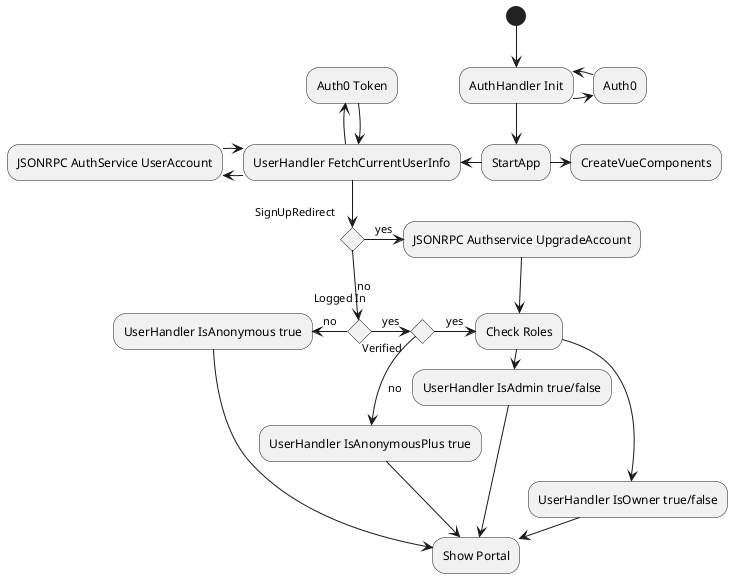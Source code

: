 @startuml Relays
(*) --> "AuthHandler Init"
"AuthHandler Init" -> "Auth0"
"AuthHandler Init" --> "StartApp"
"Auth0" -> "AuthHandler Init"
"StartApp" -left-> "UserHandler FetchCurrentUserInfo"
"StartApp" -right-> "CreateVueComponents"
"UserHandler FetchCurrentUserInfo" -up-> "Auth0 Token"
"Auth0 Token" -down-> "UserHandler FetchCurrentUserInfo"
"UserHandler FetchCurrentUserInfo" -left-> "JSONRPC AuthService UserAccount"
"JSONRPC AuthService UserAccount" -right-> "UserHandler FetchCurrentUserInfo"
if "SignUpRedirect" then
    -right->[yes] "JSONRPC Authservice UpgradeAccount"
else
    -down->[no] if "Logged In" then
        -left->[no] "UserHandler IsAnonymous true"
    else
        -right->[yes] if "Verified" then
            -down->[no] "UserHandler IsAnonymousPlus true"
        else
            -right->[yes] "Check Roles"
        endif
    endif
endif
"JSONRPC Authservice UpgradeAccount" -down-> "Check Roles"
"UserHandler IsAnonymousPlus true" -down-> "Show Portal"
"UserHandler IsAnonymous true" -> "Show Portal"
"Check Roles" -> "UserHandler IsAdmin true/false"
"Check Roles" -> "UserHandler IsOwner true/false"
"UserHandler IsAdmin true/false" -> "Show Portal"
"UserHandler IsOwner true/false" -> "Show Portal"
@enduml